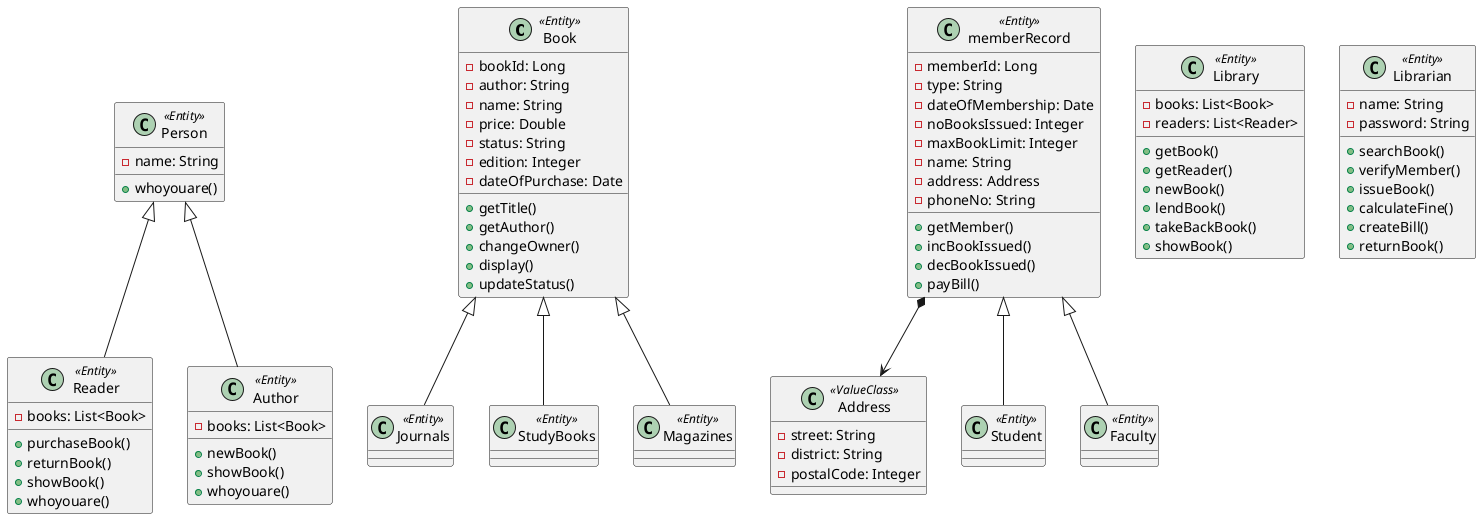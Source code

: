 @startuml
'https://plantuml.com/class-diagram

class Book <<Entity>> {
-bookId: Long
-author: String
-name: String
-price: Double
-status: String
-edition: Integer
-dateOfPurchase: Date

+getTitle()
+getAuthor()
+changeOwner()
+display()
+updateStatus()
}

class Person <<Entity>> {
-name: String

+whoyouare()
}

class Reader <<Entity>> {
-books: List<Book>

+purchaseBook()
+returnBook()
+showBook()
+whoyouare()
}

class Author <<Entity>> {
-books: List<Book>

+newBook()
+showBook()
+whoyouare()
}

class Library <<Entity>> {
-books: List<Book>
-readers: List<Reader>

+getBook()
+getReader()
+newBook()
+lendBook()
+takeBackBook()
+showBook()
}

class Librarian <<Entity>> {
-name: String
-password: String

+searchBook()
+verifyMember()
+issueBook()
+calculateFine()
+createBill()
+returnBook()
}

class memberRecord <<Entity>> {
-memberId: Long
-type: String
-dateOfMembership: Date
-noBooksIssued: Integer
-maxBookLimit: Integer
-name: String
-address: Address
-phoneNo: String

+getMember()
+incBookIssued()
+decBookIssued()
+payBill()
}

class Address <<ValueClass>> {
-street: String
-district: String
-postalCode: Integer
}

class Journals <<Entity>> {
}

class StudyBooks <<Entity>> {
}

class Magazines <<Entity>> {
}

class Student <<Entity>> {
}

class Faculty <<Entity>> {
}

Student --up|> memberRecord
Faculty --up|> memberRecord
memberRecord *--> Address

Journals --up|> Book
StudyBooks --up|> Book
Magazines --up|> Book

Reader --up|> Person
Author --up|> Person


@enduml